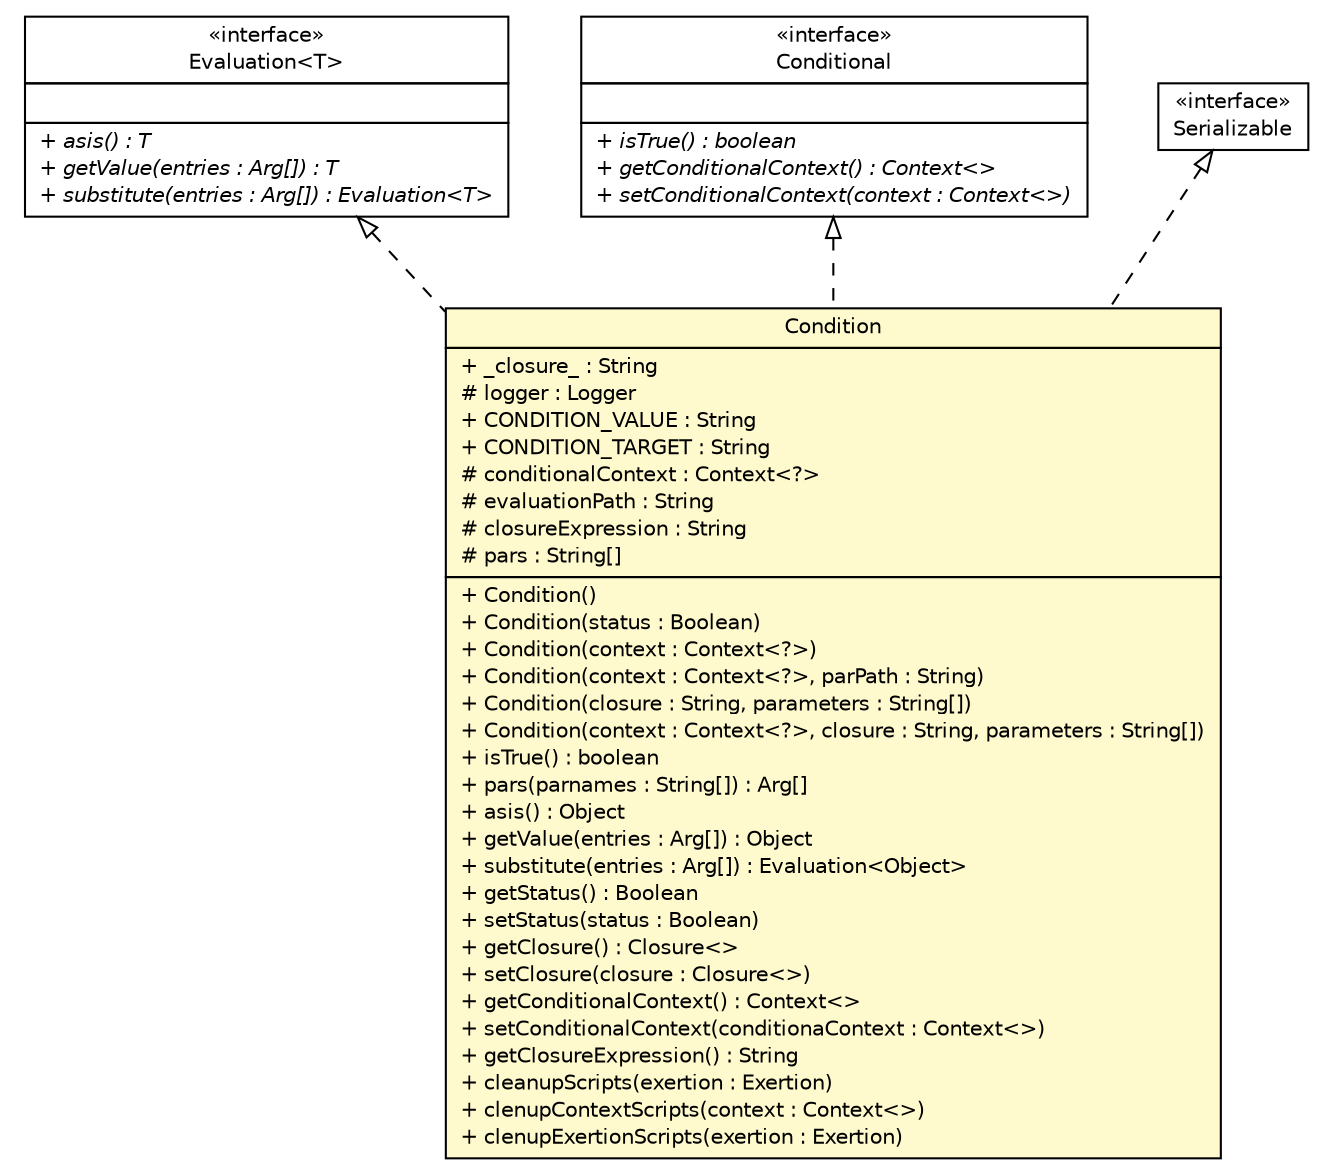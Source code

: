 #!/usr/local/bin/dot
#
# Class diagram 
# Generated by UMLGraph version R5_6 (http://www.umlgraph.org/)
#

digraph G {
	edge [fontname="Helvetica",fontsize=10,labelfontname="Helvetica",labelfontsize=10];
	node [fontname="Helvetica",fontsize=10,shape=plaintext];
	nodesep=0.25;
	ranksep=0.5;
	// sorcer.service.Condition
	c166034 [label=<<table title="sorcer.service.Condition" border="0" cellborder="1" cellspacing="0" cellpadding="2" port="p" bgcolor="lemonChiffon" href="./Condition.html">
		<tr><td><table border="0" cellspacing="0" cellpadding="1">
<tr><td align="center" balign="center"> Condition </td></tr>
		</table></td></tr>
		<tr><td><table border="0" cellspacing="0" cellpadding="1">
<tr><td align="left" balign="left"> + _closure_ : String </td></tr>
<tr><td align="left" balign="left"> # logger : Logger </td></tr>
<tr><td align="left" balign="left"> + CONDITION_VALUE : String </td></tr>
<tr><td align="left" balign="left"> + CONDITION_TARGET : String </td></tr>
<tr><td align="left" balign="left"> # conditionalContext : Context&lt;?&gt; </td></tr>
<tr><td align="left" balign="left"> # evaluationPath : String </td></tr>
<tr><td align="left" balign="left"> # closureExpression : String </td></tr>
<tr><td align="left" balign="left"> # pars : String[] </td></tr>
		</table></td></tr>
		<tr><td><table border="0" cellspacing="0" cellpadding="1">
<tr><td align="left" balign="left"> + Condition() </td></tr>
<tr><td align="left" balign="left"> + Condition(status : Boolean) </td></tr>
<tr><td align="left" balign="left"> + Condition(context : Context&lt;?&gt;) </td></tr>
<tr><td align="left" balign="left"> + Condition(context : Context&lt;?&gt;, parPath : String) </td></tr>
<tr><td align="left" balign="left"> + Condition(closure : String, parameters : String[]) </td></tr>
<tr><td align="left" balign="left"> + Condition(context : Context&lt;?&gt;, closure : String, parameters : String[]) </td></tr>
<tr><td align="left" balign="left"> + isTrue() : boolean </td></tr>
<tr><td align="left" balign="left"> + pars(parnames : String[]) : Arg[] </td></tr>
<tr><td align="left" balign="left"> + asis() : Object </td></tr>
<tr><td align="left" balign="left"> + getValue(entries : Arg[]) : Object </td></tr>
<tr><td align="left" balign="left"> + substitute(entries : Arg[]) : Evaluation&lt;Object&gt; </td></tr>
<tr><td align="left" balign="left"> + getStatus() : Boolean </td></tr>
<tr><td align="left" balign="left"> + setStatus(status : Boolean) </td></tr>
<tr><td align="left" balign="left"> + getClosure() : Closure&lt;&gt; </td></tr>
<tr><td align="left" balign="left"> + setClosure(closure : Closure&lt;&gt;) </td></tr>
<tr><td align="left" balign="left"> + getConditionalContext() : Context&lt;&gt; </td></tr>
<tr><td align="left" balign="left"> + setConditionalContext(conditionaContext : Context&lt;&gt;) </td></tr>
<tr><td align="left" balign="left"> + getClosureExpression() : String </td></tr>
<tr><td align="left" balign="left"> + cleanupScripts(exertion : Exertion) </td></tr>
<tr><td align="left" balign="left"> + clenupContextScripts(context : Context&lt;&gt;) </td></tr>
<tr><td align="left" balign="left"> + clenupExertionScripts(exertion : Exertion) </td></tr>
		</table></td></tr>
		</table>>, URL="./Condition.html", fontname="Helvetica", fontcolor="black", fontsize=10.0];
	// sorcer.service.Evaluation<T>
	c166045 [label=<<table title="sorcer.service.Evaluation" border="0" cellborder="1" cellspacing="0" cellpadding="2" port="p" href="./Evaluation.html">
		<tr><td><table border="0" cellspacing="0" cellpadding="1">
<tr><td align="center" balign="center"> &#171;interface&#187; </td></tr>
<tr><td align="center" balign="center"> Evaluation&lt;T&gt; </td></tr>
		</table></td></tr>
		<tr><td><table border="0" cellspacing="0" cellpadding="1">
<tr><td align="left" balign="left">  </td></tr>
		</table></td></tr>
		<tr><td><table border="0" cellspacing="0" cellpadding="1">
<tr><td align="left" balign="left"><font face="Helvetica-Oblique" point-size="10.0"> + asis() : T </font></td></tr>
<tr><td align="left" balign="left"><font face="Helvetica-Oblique" point-size="10.0"> + getValue(entries : Arg[]) : T </font></td></tr>
<tr><td align="left" balign="left"><font face="Helvetica-Oblique" point-size="10.0"> + substitute(entries : Arg[]) : Evaluation&lt;T&gt; </font></td></tr>
		</table></td></tr>
		</table>>, URL="./Evaluation.html", fontname="Helvetica", fontcolor="black", fontsize=10.0];
	// sorcer.service.Conditional
	c166098 [label=<<table title="sorcer.service.Conditional" border="0" cellborder="1" cellspacing="0" cellpadding="2" port="p" href="./Conditional.html">
		<tr><td><table border="0" cellspacing="0" cellpadding="1">
<tr><td align="center" balign="center"> &#171;interface&#187; </td></tr>
<tr><td align="center" balign="center"> Conditional </td></tr>
		</table></td></tr>
		<tr><td><table border="0" cellspacing="0" cellpadding="1">
<tr><td align="left" balign="left">  </td></tr>
		</table></td></tr>
		<tr><td><table border="0" cellspacing="0" cellpadding="1">
<tr><td align="left" balign="left"><font face="Helvetica-Oblique" point-size="10.0"> + isTrue() : boolean </font></td></tr>
<tr><td align="left" balign="left"><font face="Helvetica-Oblique" point-size="10.0"> + getConditionalContext() : Context&lt;&gt; </font></td></tr>
<tr><td align="left" balign="left"><font face="Helvetica-Oblique" point-size="10.0"> + setConditionalContext(context : Context&lt;&gt;) </font></td></tr>
		</table></td></tr>
		</table>>, URL="./Conditional.html", fontname="Helvetica", fontcolor="black", fontsize=10.0];
	//sorcer.service.Condition implements sorcer.service.Evaluation<T>
	c166045:p -> c166034:p [dir=back,arrowtail=empty,style=dashed];
	//sorcer.service.Condition implements sorcer.service.Conditional
	c166098:p -> c166034:p [dir=back,arrowtail=empty,style=dashed];
	//sorcer.service.Condition implements java.io.Serializable
	c166578:p -> c166034:p [dir=back,arrowtail=empty,style=dashed];
	// java.io.Serializable
	c166578 [label=<<table title="java.io.Serializable" border="0" cellborder="1" cellspacing="0" cellpadding="2" port="p" href="http://docs.oracle.com/javase/7/docs/api/java/io/Serializable.html">
		<tr><td><table border="0" cellspacing="0" cellpadding="1">
<tr><td align="center" balign="center"> &#171;interface&#187; </td></tr>
<tr><td align="center" balign="center"> Serializable </td></tr>
		</table></td></tr>
		</table>>, URL="http://docs.oracle.com/javase/7/docs/api/java/io/Serializable.html", fontname="Helvetica", fontcolor="black", fontsize=10.0];
}

